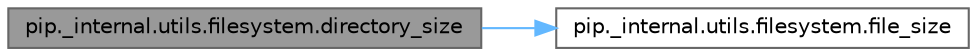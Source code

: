 digraph "pip._internal.utils.filesystem.directory_size"
{
 // LATEX_PDF_SIZE
  bgcolor="transparent";
  edge [fontname=Helvetica,fontsize=10,labelfontname=Helvetica,labelfontsize=10];
  node [fontname=Helvetica,fontsize=10,shape=box,height=0.2,width=0.4];
  rankdir="LR";
  Node1 [id="Node000001",label="pip._internal.utils.filesystem.directory_size",height=0.2,width=0.4,color="gray40", fillcolor="grey60", style="filled", fontcolor="black",tooltip=" "];
  Node1 -> Node2 [id="edge1_Node000001_Node000002",color="steelblue1",style="solid",tooltip=" "];
  Node2 [id="Node000002",label="pip._internal.utils.filesystem.file_size",height=0.2,width=0.4,color="grey40", fillcolor="white", style="filled",URL="$namespacepip_1_1__internal_1_1utils_1_1filesystem.html#a7e47a7c6f9033fe2743331b83ce2e31b",tooltip=" "];
}
